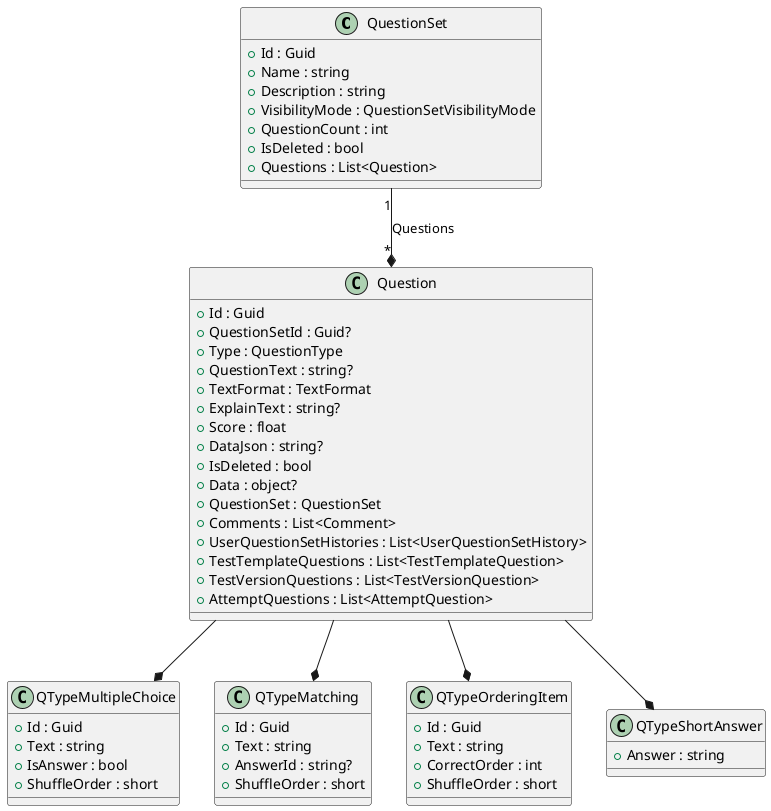 @startuml
' Các entity chính liên quan đến QuestionSet
class QuestionSet {
    + Id : Guid
    + Name : string
    + Description : string
    + VisibilityMode : QuestionSetVisibilityMode
    + QuestionCount : int
    + IsDeleted : bool
    + Questions : List<Question>
}

class Question {
    + Id : Guid
    + QuestionSetId : Guid?
    + Type : QuestionType
    + QuestionText : string?
    + TextFormat : TextFormat
    + ExplainText : string?
    + Score : float
    + DataJson : string?
    + IsDeleted : bool
    + Data : object?
    + QuestionSet : QuestionSet
    + Comments : List<Comment>
    + UserQuestionSetHistories : List<UserQuestionSetHistory>
    + TestTemplateQuestions : List<TestTemplateQuestion>
    + TestVersionQuestions : List<TestVersionQuestion>
    + AttemptQuestions : List<AttemptQuestion>
}

class QTypeMultipleChoice {
    + Id : Guid
    + Text : string
    + IsAnswer : bool
    + ShuffleOrder : short
}
class QTypeMatching {
    + Id : Guid
    + Text : string
    + AnswerId : string?
    + ShuffleOrder : short
}
class QTypeOrderingItem {
    + Id : Guid
    + Text : string
    + CorrectOrder : int
    + ShuffleOrder : short
}
class QTypeShortAnswer {
    + Answer : string
}

QuestionSet "1" --* "*" Question : Questions
Question --* QTypeMultipleChoice
Question --* QTypeMatching
Question --* QTypeOrderingItem
Question --* QTypeShortAnswer
@enduml 
